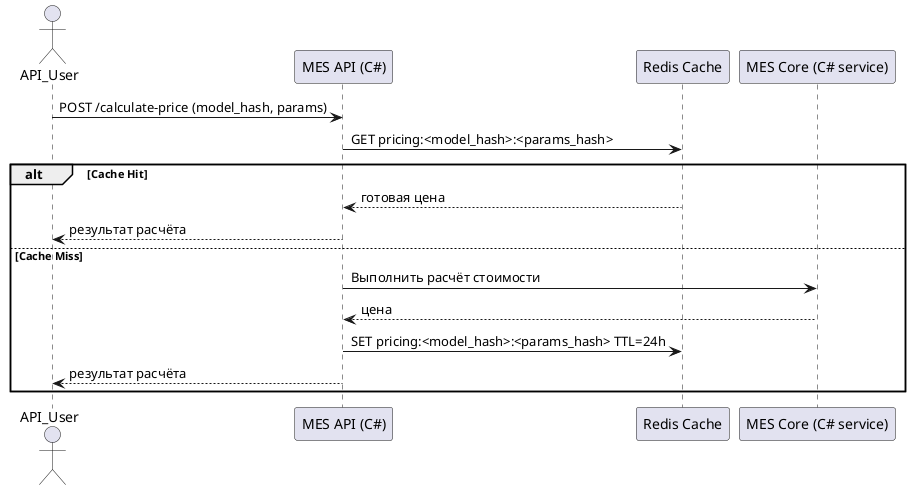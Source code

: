 @startuml
actor API_User
participant "MES API (C#)" as API
participant "Redis Cache" as Redis
participant "MES Core (C# service)" as Core

API_User -> API: POST /calculate-price (model_hash, params)
API -> Redis: GET pricing:<model_hash>:<params_hash>

alt Cache Hit
    Redis --> API: готовая цена
    API --> API_User: результат расчёта
else Cache Miss
    API -> Core: Выполнить расчёт стоимости
    Core --> API: цена
    API -> Redis: SET pricing:<model_hash>:<params_hash> TTL=24h
    API --> API_User: результат расчёта
end
@enduml
